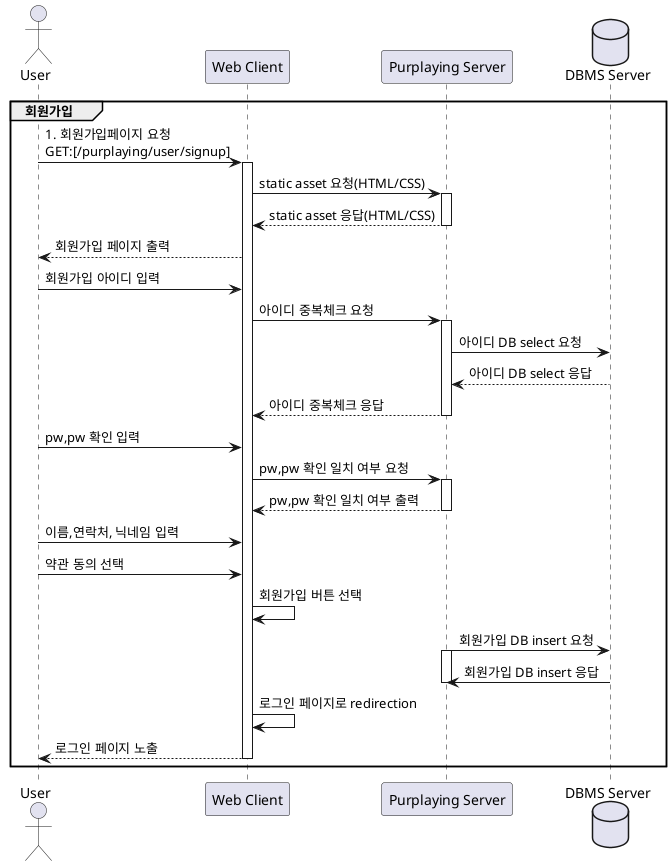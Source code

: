 @startuml

actor User
participant "Web Client" as C
participant "Purplaying Server" as S
database "DBMS Server" as D

group 회원가입
    User -> C:1. 회원가입페이지 요청\nGET:[/purplaying/user/signup]

    activate C
    C -> S:static asset 요청(HTML/CSS)
    activate S
    S --> C: static asset 응답(HTML/CSS)
    deactivate S
    C --> User: 회원가입 페이지 출력

    User -> C:회원가입 아이디 입력

    C -> S:아이디 중복체크 요청
    activate S
    S -> D: 아이디 DB select 요청
    D --> S: 아이디 DB select 응답
    S --> C: 아이디 중복체크 응답
    deactivate S

    User -> C:pw,pw 확인 입력
    C -> S:pw,pw 확인 일치 여부 요청
    activate S
    S --> C:pw,pw 확인 일치 여부 출력
    deactivate S

    User -> C:이름,연락처, 닉네임 입력
    User -> C:약관 동의 선택
    C -> C: 회원가입 버튼 선택
    S -> D: 회원가입 DB insert 요청
    activate S
    D -> S: 회원가입 DB insert 응답
    deactivate S
    C -> C:로그인 페이지로 redirection
    C --> User: 로그인 페이지 노출
    deactivate C
end

@enduml